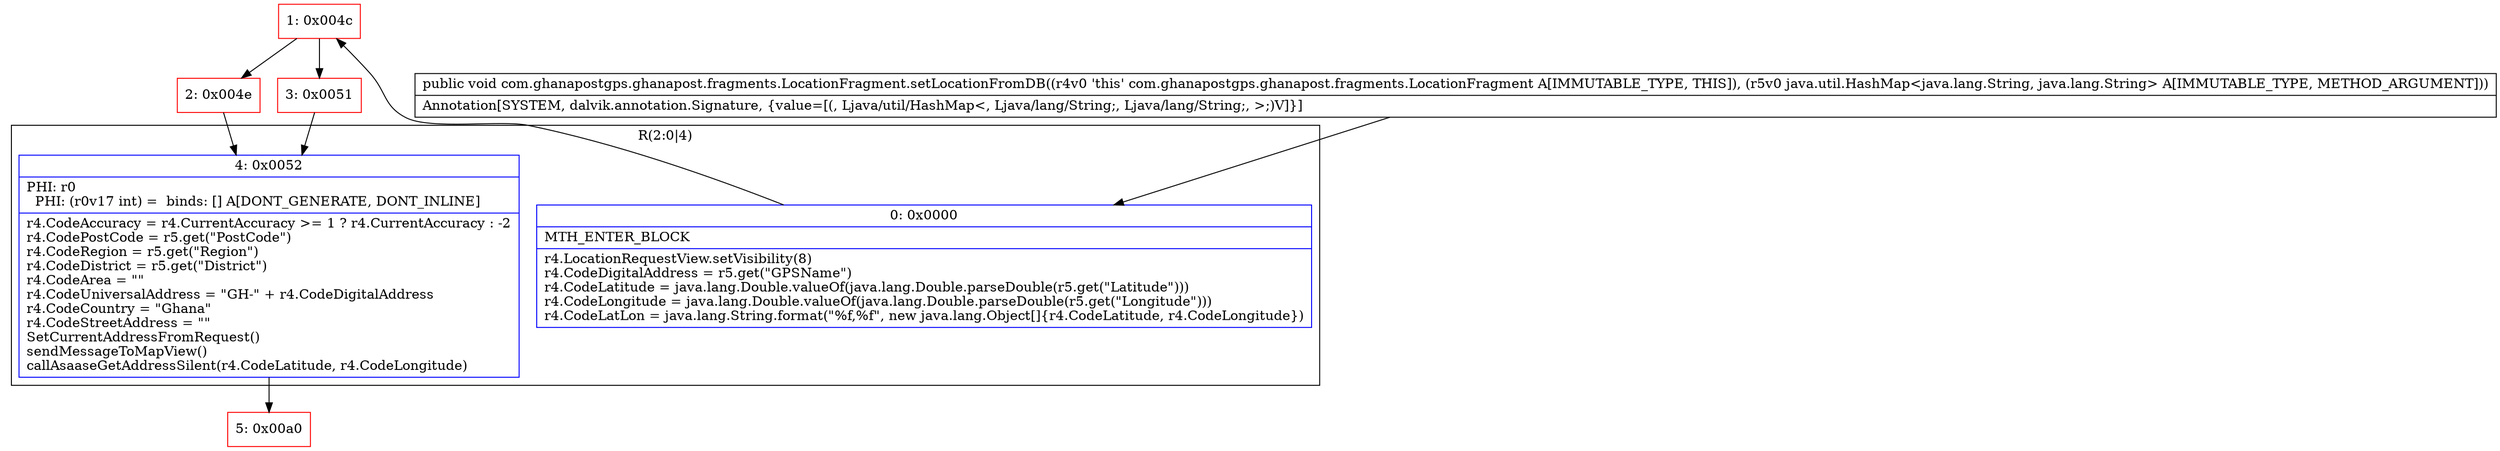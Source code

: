 digraph "CFG forcom.ghanapostgps.ghanapost.fragments.LocationFragment.setLocationFromDB(Ljava\/util\/HashMap;)V" {
subgraph cluster_Region_2039452158 {
label = "R(2:0|4)";
node [shape=record,color=blue];
Node_0 [shape=record,label="{0\:\ 0x0000|MTH_ENTER_BLOCK\l|r4.LocationRequestView.setVisibility(8)\lr4.CodeDigitalAddress = r5.get(\"GPSName\")\lr4.CodeLatitude = java.lang.Double.valueOf(java.lang.Double.parseDouble(r5.get(\"Latitude\")))\lr4.CodeLongitude = java.lang.Double.valueOf(java.lang.Double.parseDouble(r5.get(\"Longitude\")))\lr4.CodeLatLon = java.lang.String.format(\"%f,%f\", new java.lang.Object[]\{r4.CodeLatitude, r4.CodeLongitude\})\l}"];
Node_4 [shape=record,label="{4\:\ 0x0052|PHI: r0 \l  PHI: (r0v17 int) =  binds: [] A[DONT_GENERATE, DONT_INLINE]\l|r4.CodeAccuracy = r4.CurrentAccuracy \>= 1 ? r4.CurrentAccuracy : \-2\lr4.CodePostCode = r5.get(\"PostCode\")\lr4.CodeRegion = r5.get(\"Region\")\lr4.CodeDistrict = r5.get(\"District\")\lr4.CodeArea = \"\"\lr4.CodeUniversalAddress = \"GH\-\" + r4.CodeDigitalAddress\lr4.CodeCountry = \"Ghana\"\lr4.CodeStreetAddress = \"\"\lSetCurrentAddressFromRequest()\lsendMessageToMapView()\lcallAsaaseGetAddressSilent(r4.CodeLatitude, r4.CodeLongitude)\l}"];
}
Node_1 [shape=record,color=red,label="{1\:\ 0x004c}"];
Node_2 [shape=record,color=red,label="{2\:\ 0x004e}"];
Node_3 [shape=record,color=red,label="{3\:\ 0x0051}"];
Node_5 [shape=record,color=red,label="{5\:\ 0x00a0}"];
MethodNode[shape=record,label="{public void com.ghanapostgps.ghanapost.fragments.LocationFragment.setLocationFromDB((r4v0 'this' com.ghanapostgps.ghanapost.fragments.LocationFragment A[IMMUTABLE_TYPE, THIS]), (r5v0 java.util.HashMap\<java.lang.String, java.lang.String\> A[IMMUTABLE_TYPE, METHOD_ARGUMENT]))  | Annotation[SYSTEM, dalvik.annotation.Signature, \{value=[(, Ljava\/util\/HashMap\<, Ljava\/lang\/String;, Ljava\/lang\/String;, \>;)V]\}]\l}"];
MethodNode -> Node_0;
Node_0 -> Node_1;
Node_4 -> Node_5;
Node_1 -> Node_2;
Node_1 -> Node_3;
Node_2 -> Node_4;
Node_3 -> Node_4;
}

